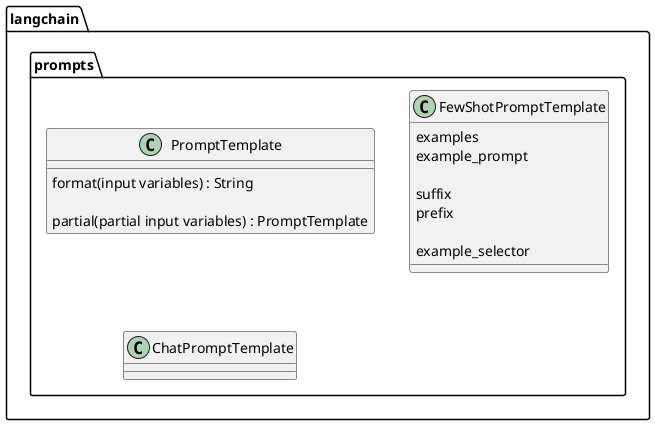@startuml

' https://api.python.langchain.com/en/stable/langchain_api_reference.html#module-langchain.prompts
package langchain.prompts {

    class PromptTemplate {
        format(input variables) : String

        partial(partial input variables) : PromptTemplate
    }

    ' simplifies task of providing examples
    class FewShotPromptTemplate {
        examples
        example_prompt

        suffix
        prefix

        example_selector
    }


    class ChatPromptTemplate {
        
    }

}

@enduml